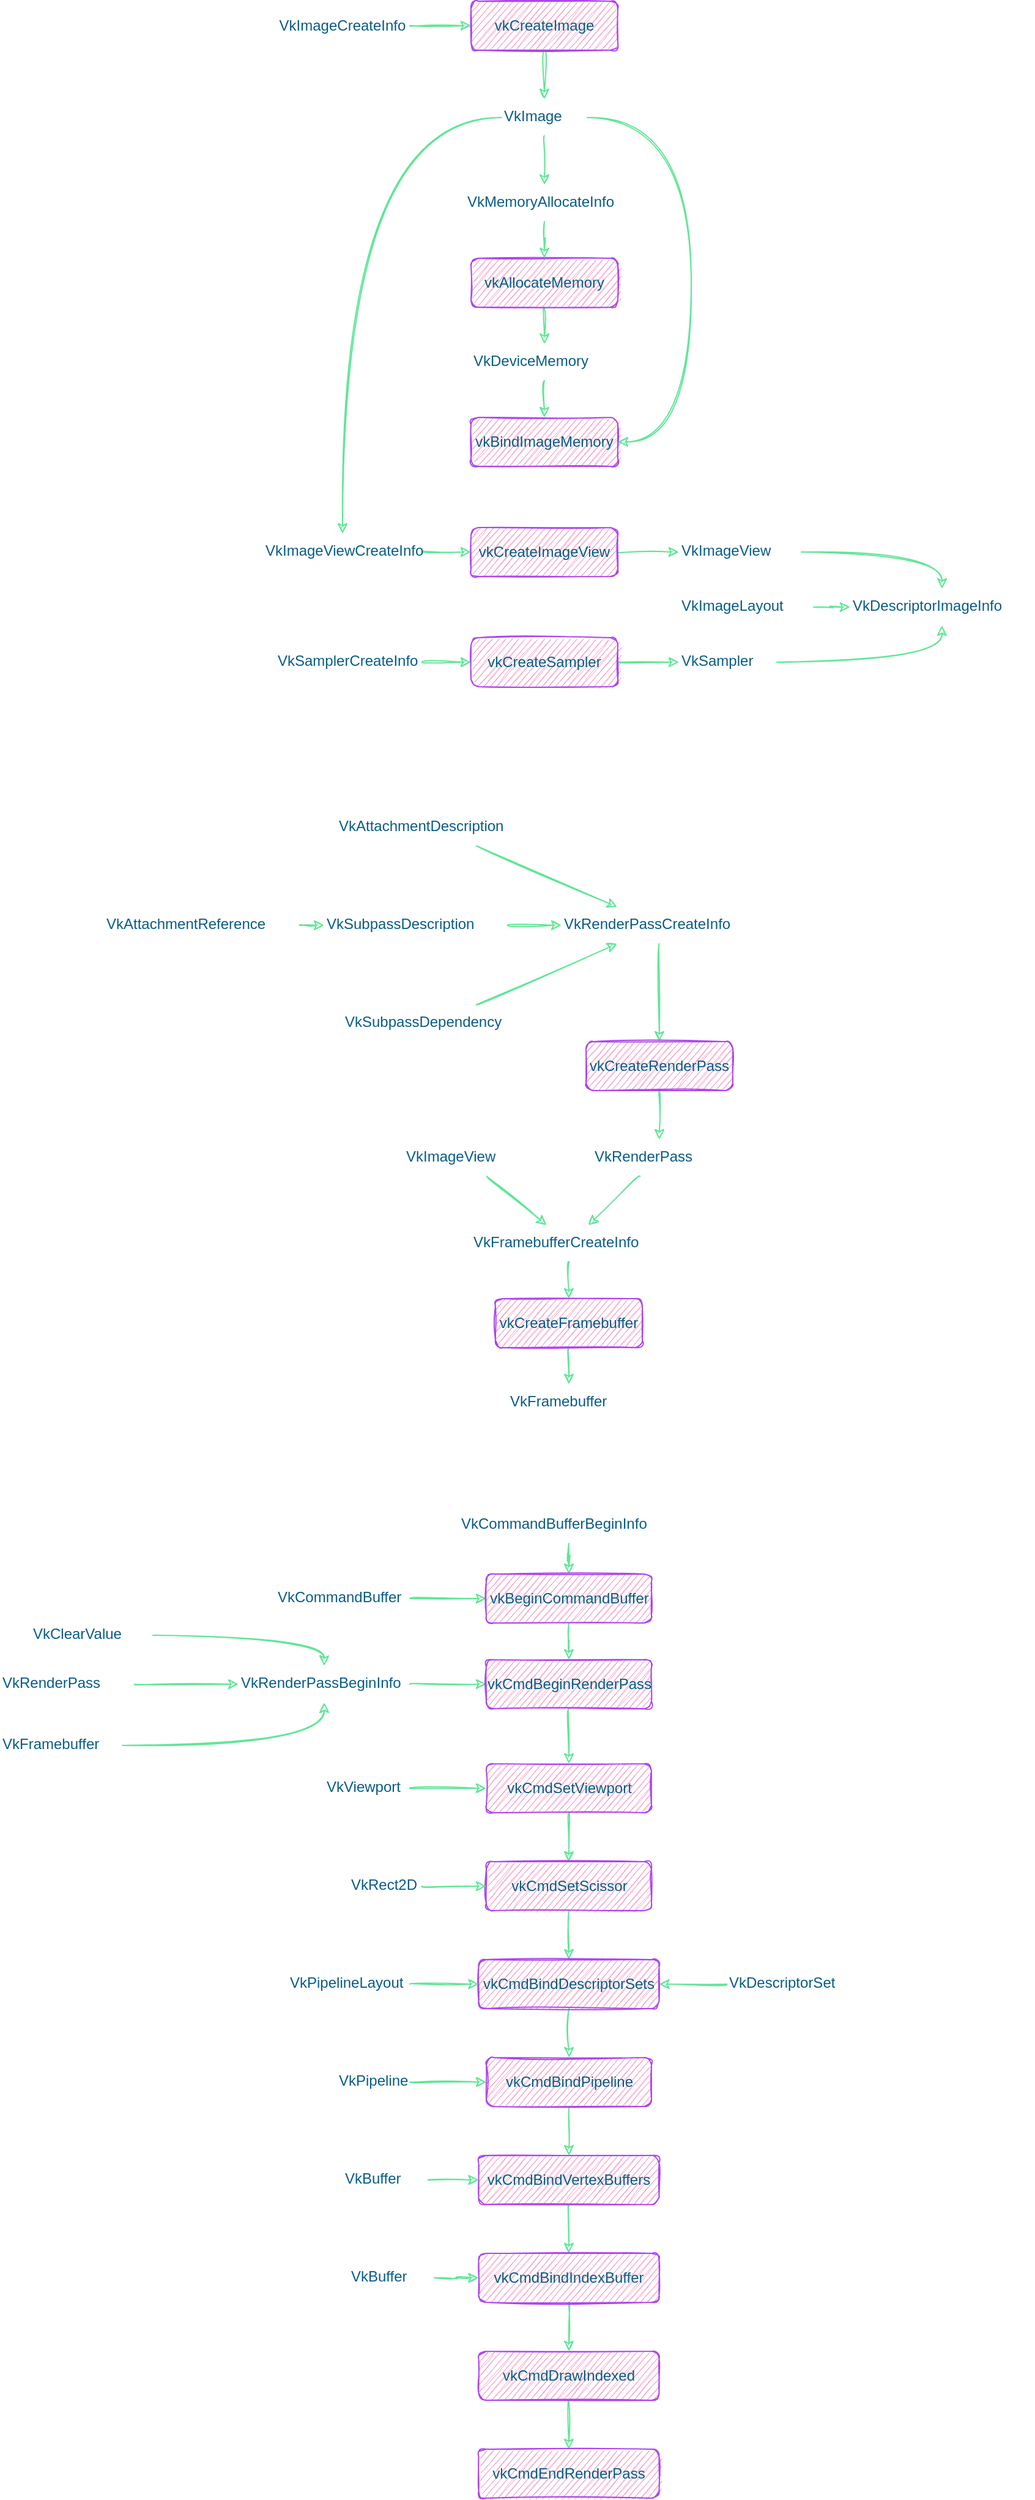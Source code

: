 <mxfile version="17.4.2" type="device"><diagram id="C5RBs43oDa-KdzZeNtuy" name="Page-1"><mxGraphModel dx="1640" dy="1669" grid="1" gridSize="10" guides="1" tooltips="1" connect="1" arrows="1" fold="1" page="1" pageScale="1" pageWidth="827" pageHeight="1169" math="0" shadow="0"><root><mxCell id="WIyWlLk6GJQsqaUBKTNV-0"/><mxCell id="WIyWlLk6GJQsqaUBKTNV-1" parent="WIyWlLk6GJQsqaUBKTNV-0"/><mxCell id="TEi-ad2uuRm-jpx_pzgh-16" style="edgeStyle=orthogonalEdgeStyle;rounded=1;orthogonalLoop=1;jettySize=auto;html=1;curved=1;sketch=1;strokeColor=#60E696;fontColor=#095C86;" edge="1" parent="WIyWlLk6GJQsqaUBKTNV-1" source="WIyWlLk6GJQsqaUBKTNV-3" target="TEi-ad2uuRm-jpx_pzgh-11"><mxGeometry relative="1" as="geometry"/></mxCell><mxCell id="WIyWlLk6GJQsqaUBKTNV-3" value="vkCreateImage" style="rounded=1;whiteSpace=wrap;html=1;fontSize=12;glass=0;strokeWidth=1;shadow=0;sketch=1;fillColor=#F694C1;strokeColor=#AF45ED;fontColor=#095C86;" parent="WIyWlLk6GJQsqaUBKTNV-1" vertex="1"><mxGeometry x="250" y="-80" width="120" height="40" as="geometry"/></mxCell><mxCell id="TEi-ad2uuRm-jpx_pzgh-7" style="rounded=1;orthogonalLoop=1;jettySize=auto;html=1;curved=1;sketch=1;strokeColor=#60E696;fontColor=#095C86;" edge="1" parent="WIyWlLk6GJQsqaUBKTNV-1" source="WIyWlLk6GJQsqaUBKTNV-7" target="TEi-ad2uuRm-jpx_pzgh-13"><mxGeometry relative="1" as="geometry"/></mxCell><mxCell id="WIyWlLk6GJQsqaUBKTNV-7" value="vkAllocateMemory" style="rounded=1;whiteSpace=wrap;html=1;fontSize=12;glass=0;strokeWidth=1;shadow=0;sketch=1;fillColor=#F694C1;strokeColor=#AF45ED;fontColor=#095C86;" parent="WIyWlLk6GJQsqaUBKTNV-1" vertex="1"><mxGeometry x="250" y="130" width="120" height="40" as="geometry"/></mxCell><mxCell id="TEi-ad2uuRm-jpx_pzgh-55" value="" style="edgeStyle=orthogonalEdgeStyle;curved=1;rounded=1;sketch=1;orthogonalLoop=1;jettySize=auto;html=1;fontColor=#095C86;strokeColor=#60E696;fillColor=#F694C1;" edge="1" parent="WIyWlLk6GJQsqaUBKTNV-1" source="WIyWlLk6GJQsqaUBKTNV-11" target="TEi-ad2uuRm-jpx_pzgh-54"><mxGeometry relative="1" as="geometry"/></mxCell><mxCell id="WIyWlLk6GJQsqaUBKTNV-11" value="vkCreateImageView" style="rounded=1;whiteSpace=wrap;html=1;fontSize=12;glass=0;strokeWidth=1;shadow=0;sketch=1;fillColor=#F694C1;strokeColor=#AF45ED;fontColor=#095C86;" parent="WIyWlLk6GJQsqaUBKTNV-1" vertex="1"><mxGeometry x="250" y="350" width="120" height="40" as="geometry"/></mxCell><mxCell id="WIyWlLk6GJQsqaUBKTNV-12" value="vkBindImageMemory" style="rounded=1;whiteSpace=wrap;html=1;fontSize=12;glass=0;strokeWidth=1;shadow=0;sketch=1;fillColor=#F694C1;strokeColor=#AF45ED;fontColor=#095C86;" parent="WIyWlLk6GJQsqaUBKTNV-1" vertex="1"><mxGeometry x="250" y="260" width="120" height="40" as="geometry"/></mxCell><mxCell id="TEi-ad2uuRm-jpx_pzgh-1" style="edgeStyle=orthogonalEdgeStyle;rounded=1;orthogonalLoop=1;jettySize=auto;html=1;curved=1;sketch=1;strokeColor=#60E696;fontColor=#095C86;" edge="1" parent="WIyWlLk6GJQsqaUBKTNV-1" source="TEi-ad2uuRm-jpx_pzgh-0" target="WIyWlLk6GJQsqaUBKTNV-3"><mxGeometry relative="1" as="geometry"><mxPoint x="220" y="-60" as="sourcePoint"/></mxGeometry></mxCell><mxCell id="TEi-ad2uuRm-jpx_pzgh-0" value="VkImageCreateInfo" style="text;html=1;strokeColor=none;fillColor=none;align=center;verticalAlign=middle;whiteSpace=wrap;rounded=1;sketch=1;fontColor=#095C86;" vertex="1" parent="WIyWlLk6GJQsqaUBKTNV-1"><mxGeometry x="90" y="-75" width="110" height="30" as="geometry"/></mxCell><mxCell id="TEi-ad2uuRm-jpx_pzgh-4" style="edgeStyle=orthogonalEdgeStyle;rounded=1;orthogonalLoop=1;jettySize=auto;html=1;curved=1;sketch=1;strokeColor=#60E696;fontColor=#095C86;" edge="1" parent="WIyWlLk6GJQsqaUBKTNV-1" source="TEi-ad2uuRm-jpx_pzgh-3" target="WIyWlLk6GJQsqaUBKTNV-7"><mxGeometry relative="1" as="geometry"/></mxCell><mxCell id="TEi-ad2uuRm-jpx_pzgh-3" value="VkMemoryAllocateInfo" style="text;whiteSpace=wrap;html=1;rounded=1;sketch=1;fontColor=#095C86;" vertex="1" parent="WIyWlLk6GJQsqaUBKTNV-1"><mxGeometry x="245" y="70" width="130" height="30" as="geometry"/></mxCell><mxCell id="TEi-ad2uuRm-jpx_pzgh-10" style="edgeStyle=orthogonalEdgeStyle;rounded=1;orthogonalLoop=1;jettySize=auto;html=1;curved=1;sketch=1;strokeColor=#60E696;fontColor=#095C86;" edge="1" parent="WIyWlLk6GJQsqaUBKTNV-1" source="TEi-ad2uuRm-jpx_pzgh-9" target="WIyWlLk6GJQsqaUBKTNV-11"><mxGeometry relative="1" as="geometry"/></mxCell><mxCell id="TEi-ad2uuRm-jpx_pzgh-9" value="VkImageViewCreateInfo" style="text;whiteSpace=wrap;html=1;rounded=1;sketch=1;fontColor=#095C86;" vertex="1" parent="WIyWlLk6GJQsqaUBKTNV-1"><mxGeometry x="80" y="355" width="130" height="30" as="geometry"/></mxCell><mxCell id="TEi-ad2uuRm-jpx_pzgh-18" style="edgeStyle=elbowEdgeStyle;rounded=1;orthogonalLoop=1;jettySize=auto;html=1;entryX=1;entryY=0.5;entryDx=0;entryDy=0;curved=1;sketch=1;strokeColor=#60E696;fontColor=#095C86;" edge="1" parent="WIyWlLk6GJQsqaUBKTNV-1" source="TEi-ad2uuRm-jpx_pzgh-11" target="WIyWlLk6GJQsqaUBKTNV-12"><mxGeometry relative="1" as="geometry"><Array as="points"><mxPoint x="430" y="150"/></Array></mxGeometry></mxCell><mxCell id="TEi-ad2uuRm-jpx_pzgh-49" style="edgeStyle=none;rounded=1;orthogonalLoop=1;jettySize=auto;html=1;curved=1;sketch=1;strokeColor=#60E696;fontColor=#095C86;" edge="1" parent="WIyWlLk6GJQsqaUBKTNV-1" source="TEi-ad2uuRm-jpx_pzgh-11" target="TEi-ad2uuRm-jpx_pzgh-3"><mxGeometry relative="1" as="geometry"/></mxCell><mxCell id="TEi-ad2uuRm-jpx_pzgh-51" style="rounded=1;sketch=1;orthogonalLoop=1;jettySize=auto;html=1;edgeStyle=orthogonalEdgeStyle;curved=1;strokeColor=#60E696;fontColor=#095C86;" edge="1" parent="WIyWlLk6GJQsqaUBKTNV-1" source="TEi-ad2uuRm-jpx_pzgh-11" target="TEi-ad2uuRm-jpx_pzgh-9"><mxGeometry relative="1" as="geometry"/></mxCell><mxCell id="TEi-ad2uuRm-jpx_pzgh-11" value="VkImage" style="text;whiteSpace=wrap;html=1;rounded=1;sketch=1;fontColor=#095C86;" vertex="1" parent="WIyWlLk6GJQsqaUBKTNV-1"><mxGeometry x="275" width="70" height="30" as="geometry"/></mxCell><mxCell id="TEi-ad2uuRm-jpx_pzgh-50" value="" style="edgeStyle=none;rounded=1;orthogonalLoop=1;jettySize=auto;html=1;curved=1;sketch=1;strokeColor=#60E696;fontColor=#095C86;" edge="1" parent="WIyWlLk6GJQsqaUBKTNV-1" source="TEi-ad2uuRm-jpx_pzgh-13" target="WIyWlLk6GJQsqaUBKTNV-12"><mxGeometry relative="1" as="geometry"/></mxCell><mxCell id="TEi-ad2uuRm-jpx_pzgh-13" value="VkDeviceMemory" style="text;whiteSpace=wrap;html=1;rounded=1;sketch=1;fontColor=#095C86;" vertex="1" parent="WIyWlLk6GJQsqaUBKTNV-1"><mxGeometry x="250" y="200" width="120" height="30" as="geometry"/></mxCell><mxCell id="TEi-ad2uuRm-jpx_pzgh-47" value="" style="edgeStyle=none;rounded=1;orthogonalLoop=1;jettySize=auto;html=1;curved=1;sketch=1;strokeColor=#60E696;fontColor=#095C86;" edge="1" parent="WIyWlLk6GJQsqaUBKTNV-1" source="TEi-ad2uuRm-jpx_pzgh-19" target="TEi-ad2uuRm-jpx_pzgh-46"><mxGeometry relative="1" as="geometry"/></mxCell><mxCell id="TEi-ad2uuRm-jpx_pzgh-19" value="vkCreateSampler" style="rounded=1;whiteSpace=wrap;html=1;fontSize=12;glass=0;strokeWidth=1;shadow=0;sketch=1;fillColor=#F694C1;strokeColor=#AF45ED;fontColor=#095C86;" vertex="1" parent="WIyWlLk6GJQsqaUBKTNV-1"><mxGeometry x="250" y="440" width="120" height="40" as="geometry"/></mxCell><mxCell id="TEi-ad2uuRm-jpx_pzgh-21" style="edgeStyle=orthogonalEdgeStyle;rounded=1;orthogonalLoop=1;jettySize=auto;html=1;curved=1;sketch=1;strokeColor=#60E696;fontColor=#095C86;" edge="1" parent="WIyWlLk6GJQsqaUBKTNV-1" source="TEi-ad2uuRm-jpx_pzgh-20" target="TEi-ad2uuRm-jpx_pzgh-19"><mxGeometry relative="1" as="geometry"/></mxCell><mxCell id="TEi-ad2uuRm-jpx_pzgh-20" value="VkSamplerCreateInfo" style="text;whiteSpace=wrap;html=1;rounded=1;sketch=1;fontColor=#095C86;" vertex="1" parent="WIyWlLk6GJQsqaUBKTNV-1"><mxGeometry x="90" y="445" width="120" height="30" as="geometry"/></mxCell><mxCell id="TEi-ad2uuRm-jpx_pzgh-29" style="rounded=1;orthogonalLoop=1;jettySize=auto;html=1;curved=1;sketch=1;strokeColor=#60E696;fontColor=#095C86;" edge="1" parent="WIyWlLk6GJQsqaUBKTNV-1" source="TEi-ad2uuRm-jpx_pzgh-23" target="TEi-ad2uuRm-jpx_pzgh-28"><mxGeometry relative="1" as="geometry"/></mxCell><mxCell id="TEi-ad2uuRm-jpx_pzgh-23" value="VkAttachmentDescription" style="text;whiteSpace=wrap;html=1;rounded=1;sketch=1;fontColor=#095C86;" vertex="1" parent="WIyWlLk6GJQsqaUBKTNV-1"><mxGeometry x="140" y="580" width="160" height="30" as="geometry"/></mxCell><mxCell id="TEi-ad2uuRm-jpx_pzgh-33" style="rounded=1;orthogonalLoop=1;jettySize=auto;html=1;curved=1;sketch=1;strokeColor=#60E696;fontColor=#095C86;" edge="1" parent="WIyWlLk6GJQsqaUBKTNV-1" source="TEi-ad2uuRm-jpx_pzgh-25" target="TEi-ad2uuRm-jpx_pzgh-26"><mxGeometry relative="1" as="geometry"/></mxCell><mxCell id="TEi-ad2uuRm-jpx_pzgh-25" value="VkAttachmentReference" style="text;whiteSpace=wrap;html=1;rounded=1;sketch=1;fontColor=#095C86;" vertex="1" parent="WIyWlLk6GJQsqaUBKTNV-1"><mxGeometry x="-50" y="660" width="160" height="30" as="geometry"/></mxCell><mxCell id="TEi-ad2uuRm-jpx_pzgh-30" style="rounded=1;orthogonalLoop=1;jettySize=auto;html=1;curved=1;sketch=1;strokeColor=#60E696;fontColor=#095C86;" edge="1" parent="WIyWlLk6GJQsqaUBKTNV-1" source="TEi-ad2uuRm-jpx_pzgh-26" target="TEi-ad2uuRm-jpx_pzgh-28"><mxGeometry relative="1" as="geometry"/></mxCell><mxCell id="TEi-ad2uuRm-jpx_pzgh-26" value="VkSubpassDescription" style="text;whiteSpace=wrap;html=1;rounded=1;sketch=1;fontColor=#095C86;" vertex="1" parent="WIyWlLk6GJQsqaUBKTNV-1"><mxGeometry x="130" y="660" width="150" height="30" as="geometry"/></mxCell><mxCell id="TEi-ad2uuRm-jpx_pzgh-27" value="VkSubpassDependency" style="text;whiteSpace=wrap;html=1;rounded=1;sketch=1;fontColor=#095C86;" vertex="1" parent="WIyWlLk6GJQsqaUBKTNV-1"><mxGeometry x="145" y="740" width="150" height="30" as="geometry"/></mxCell><mxCell id="TEi-ad2uuRm-jpx_pzgh-35" style="edgeStyle=none;rounded=1;orthogonalLoop=1;jettySize=auto;html=1;curved=1;sketch=1;strokeColor=#60E696;fontColor=#095C86;" edge="1" parent="WIyWlLk6GJQsqaUBKTNV-1" source="TEi-ad2uuRm-jpx_pzgh-28" target="TEi-ad2uuRm-jpx_pzgh-34"><mxGeometry relative="1" as="geometry"/></mxCell><mxCell id="TEi-ad2uuRm-jpx_pzgh-28" value="VkRenderPassCreateInfo" style="text;whiteSpace=wrap;html=1;rounded=1;sketch=1;fontColor=#095C86;" vertex="1" parent="WIyWlLk6GJQsqaUBKTNV-1"><mxGeometry x="324" y="660" width="160" height="30" as="geometry"/></mxCell><mxCell id="TEi-ad2uuRm-jpx_pzgh-32" style="rounded=1;orthogonalLoop=1;jettySize=auto;html=1;curved=1;sketch=1;strokeColor=#60E696;fontColor=#095C86;" edge="1" parent="WIyWlLk6GJQsqaUBKTNV-1" source="TEi-ad2uuRm-jpx_pzgh-27" target="TEi-ad2uuRm-jpx_pzgh-28"><mxGeometry relative="1" as="geometry"><mxPoint x="315.029" y="810" as="sourcePoint"/></mxGeometry></mxCell><mxCell id="TEi-ad2uuRm-jpx_pzgh-37" style="edgeStyle=none;rounded=1;orthogonalLoop=1;jettySize=auto;html=1;curved=1;sketch=1;strokeColor=#60E696;fontColor=#095C86;" edge="1" parent="WIyWlLk6GJQsqaUBKTNV-1" source="TEi-ad2uuRm-jpx_pzgh-34" target="TEi-ad2uuRm-jpx_pzgh-36"><mxGeometry relative="1" as="geometry"/></mxCell><mxCell id="TEi-ad2uuRm-jpx_pzgh-34" value="vkCreateRenderPass" style="rounded=1;whiteSpace=wrap;html=1;fontSize=12;glass=0;strokeWidth=1;shadow=0;sketch=1;fillColor=#F694C1;strokeColor=#AF45ED;fontColor=#095C86;" vertex="1" parent="WIyWlLk6GJQsqaUBKTNV-1"><mxGeometry x="344" y="770" width="120" height="40" as="geometry"/></mxCell><mxCell id="TEi-ad2uuRm-jpx_pzgh-41" style="edgeStyle=none;rounded=1;orthogonalLoop=1;jettySize=auto;html=1;curved=1;sketch=1;strokeColor=#60E696;fontColor=#095C86;" edge="1" parent="WIyWlLk6GJQsqaUBKTNV-1" source="TEi-ad2uuRm-jpx_pzgh-36" target="TEi-ad2uuRm-jpx_pzgh-39"><mxGeometry relative="1" as="geometry"/></mxCell><mxCell id="TEi-ad2uuRm-jpx_pzgh-36" value="VkRenderPass" style="text;whiteSpace=wrap;html=1;rounded=1;sketch=1;fontColor=#095C86;" vertex="1" parent="WIyWlLk6GJQsqaUBKTNV-1"><mxGeometry x="349" y="850" width="110" height="30" as="geometry"/></mxCell><mxCell id="TEi-ad2uuRm-jpx_pzgh-40" style="edgeStyle=none;rounded=1;orthogonalLoop=1;jettySize=auto;html=1;curved=1;sketch=1;strokeColor=#60E696;fontColor=#095C86;" edge="1" parent="WIyWlLk6GJQsqaUBKTNV-1" source="TEi-ad2uuRm-jpx_pzgh-38" target="TEi-ad2uuRm-jpx_pzgh-39"><mxGeometry relative="1" as="geometry"/></mxCell><mxCell id="TEi-ad2uuRm-jpx_pzgh-38" value="VkImageView" style="text;whiteSpace=wrap;html=1;rounded=1;sketch=1;fontColor=#095C86;" vertex="1" parent="WIyWlLk6GJQsqaUBKTNV-1"><mxGeometry x="195" y="850" width="100" height="30" as="geometry"/></mxCell><mxCell id="TEi-ad2uuRm-jpx_pzgh-43" style="edgeStyle=none;rounded=1;orthogonalLoop=1;jettySize=auto;html=1;curved=1;sketch=1;strokeColor=#60E696;fontColor=#095C86;" edge="1" parent="WIyWlLk6GJQsqaUBKTNV-1" source="TEi-ad2uuRm-jpx_pzgh-39" target="TEi-ad2uuRm-jpx_pzgh-42"><mxGeometry relative="1" as="geometry"/></mxCell><mxCell id="TEi-ad2uuRm-jpx_pzgh-39" value="VkFramebufferCreateInfo" style="text;whiteSpace=wrap;html=1;rounded=1;sketch=1;fontColor=#095C86;" vertex="1" parent="WIyWlLk6GJQsqaUBKTNV-1"><mxGeometry x="250" y="920" width="160" height="30" as="geometry"/></mxCell><mxCell id="TEi-ad2uuRm-jpx_pzgh-45" value="" style="edgeStyle=none;rounded=1;orthogonalLoop=1;jettySize=auto;html=1;curved=1;sketch=1;strokeColor=#60E696;fontColor=#095C86;" edge="1" parent="WIyWlLk6GJQsqaUBKTNV-1" source="TEi-ad2uuRm-jpx_pzgh-42" target="TEi-ad2uuRm-jpx_pzgh-44"><mxGeometry relative="1" as="geometry"/></mxCell><mxCell id="TEi-ad2uuRm-jpx_pzgh-42" value="vkCreateFramebuffer" style="rounded=1;whiteSpace=wrap;html=1;fontSize=12;glass=0;strokeWidth=1;shadow=0;sketch=1;fillColor=#F694C1;strokeColor=#AF45ED;fontColor=#095C86;" vertex="1" parent="WIyWlLk6GJQsqaUBKTNV-1"><mxGeometry x="270" y="980" width="120" height="40" as="geometry"/></mxCell><mxCell id="TEi-ad2uuRm-jpx_pzgh-44" value="VkFramebuffer" style="text;whiteSpace=wrap;html=1;rounded=1;sketch=1;fontColor=#095C86;" vertex="1" parent="WIyWlLk6GJQsqaUBKTNV-1"><mxGeometry x="280" y="1050" width="100" height="30" as="geometry"/></mxCell><mxCell id="TEi-ad2uuRm-jpx_pzgh-56" style="edgeStyle=orthogonalEdgeStyle;curved=1;rounded=1;sketch=1;orthogonalLoop=1;jettySize=auto;html=1;fontColor=#095C86;strokeColor=#60E696;fillColor=#F694C1;" edge="1" parent="WIyWlLk6GJQsqaUBKTNV-1" source="TEi-ad2uuRm-jpx_pzgh-46" target="TEi-ad2uuRm-jpx_pzgh-53"><mxGeometry relative="1" as="geometry"/></mxCell><mxCell id="TEi-ad2uuRm-jpx_pzgh-46" value="VkSampler" style="text;whiteSpace=wrap;html=1;rounded=1;sketch=1;fontColor=#095C86;" vertex="1" parent="WIyWlLk6GJQsqaUBKTNV-1"><mxGeometry x="420" y="445" width="80" height="30" as="geometry"/></mxCell><mxCell id="TEi-ad2uuRm-jpx_pzgh-53" value="VkDescriptorImageInfo" style="text;whiteSpace=wrap;html=1;fontColor=#095C86;" vertex="1" parent="WIyWlLk6GJQsqaUBKTNV-1"><mxGeometry x="560" y="400" width="150" height="30" as="geometry"/></mxCell><mxCell id="TEi-ad2uuRm-jpx_pzgh-57" style="edgeStyle=orthogonalEdgeStyle;curved=1;rounded=1;sketch=1;orthogonalLoop=1;jettySize=auto;html=1;fontColor=#095C86;strokeColor=#60E696;fillColor=#F694C1;" edge="1" parent="WIyWlLk6GJQsqaUBKTNV-1" source="TEi-ad2uuRm-jpx_pzgh-54" target="TEi-ad2uuRm-jpx_pzgh-53"><mxGeometry relative="1" as="geometry"/></mxCell><mxCell id="TEi-ad2uuRm-jpx_pzgh-54" value="VkImageView" style="text;whiteSpace=wrap;html=1;fontColor=#095C86;" vertex="1" parent="WIyWlLk6GJQsqaUBKTNV-1"><mxGeometry x="420" y="355" width="100" height="30" as="geometry"/></mxCell><mxCell id="TEi-ad2uuRm-jpx_pzgh-59" style="edgeStyle=orthogonalEdgeStyle;curved=1;rounded=1;sketch=1;orthogonalLoop=1;jettySize=auto;html=1;fontColor=#095C86;strokeColor=#60E696;fillColor=#F694C1;" edge="1" parent="WIyWlLk6GJQsqaUBKTNV-1" source="TEi-ad2uuRm-jpx_pzgh-58" target="TEi-ad2uuRm-jpx_pzgh-53"><mxGeometry relative="1" as="geometry"/></mxCell><mxCell id="TEi-ad2uuRm-jpx_pzgh-58" value="VkImageLayout" style="text;whiteSpace=wrap;html=1;fontColor=#095C86;" vertex="1" parent="WIyWlLk6GJQsqaUBKTNV-1"><mxGeometry x="420" y="400" width="110" height="30" as="geometry"/></mxCell><mxCell id="TEi-ad2uuRm-jpx_pzgh-64" value="" style="edgeStyle=orthogonalEdgeStyle;curved=1;rounded=1;sketch=1;orthogonalLoop=1;jettySize=auto;html=1;fontColor=#095C86;strokeColor=#60E696;fillColor=#F694C1;" edge="1" parent="WIyWlLk6GJQsqaUBKTNV-1" source="TEi-ad2uuRm-jpx_pzgh-60" target="TEi-ad2uuRm-jpx_pzgh-76"><mxGeometry relative="1" as="geometry"><mxPoint x="330" y="1210" as="targetPoint"/></mxGeometry></mxCell><mxCell id="TEi-ad2uuRm-jpx_pzgh-60" value="VkCommandBufferBeginInfo" style="text;whiteSpace=wrap;html=1;fontColor=#095C86;" vertex="1" parent="WIyWlLk6GJQsqaUBKTNV-1"><mxGeometry x="240" y="1150" width="180" height="30" as="geometry"/></mxCell><mxCell id="TEi-ad2uuRm-jpx_pzgh-63" value="" style="edgeStyle=orthogonalEdgeStyle;curved=1;rounded=1;sketch=1;orthogonalLoop=1;jettySize=auto;html=1;fontColor=#095C86;strokeColor=#60E696;fillColor=#F694C1;" edge="1" parent="WIyWlLk6GJQsqaUBKTNV-1" source="TEi-ad2uuRm-jpx_pzgh-61" target="TEi-ad2uuRm-jpx_pzgh-76"><mxGeometry relative="1" as="geometry"><mxPoint x="250" y="1225" as="targetPoint"/></mxGeometry></mxCell><mxCell id="TEi-ad2uuRm-jpx_pzgh-61" value="VkCommandBuffer" style="text;whiteSpace=wrap;html=1;fontColor=#095C86;" vertex="1" parent="WIyWlLk6GJQsqaUBKTNV-1"><mxGeometry x="90" y="1210" width="110" height="30" as="geometry"/></mxCell><mxCell id="TEi-ad2uuRm-jpx_pzgh-74" value="" style="edgeStyle=orthogonalEdgeStyle;curved=1;rounded=1;sketch=1;orthogonalLoop=1;jettySize=auto;html=1;fontColor=#095C86;strokeColor=#60E696;fillColor=#F694C1;" edge="1" parent="WIyWlLk6GJQsqaUBKTNV-1" source="TEi-ad2uuRm-jpx_pzgh-76" target="TEi-ad2uuRm-jpx_pzgh-77"><mxGeometry relative="1" as="geometry"><mxPoint x="330" y="1240" as="sourcePoint"/><mxPoint x="334" y="1280" as="targetPoint"/></mxGeometry></mxCell><mxCell id="TEi-ad2uuRm-jpx_pzgh-73" value="" style="edgeStyle=orthogonalEdgeStyle;curved=1;rounded=1;sketch=1;orthogonalLoop=1;jettySize=auto;html=1;fontColor=#095C86;strokeColor=#60E696;fillColor=#F694C1;" edge="1" parent="WIyWlLk6GJQsqaUBKTNV-1" source="TEi-ad2uuRm-jpx_pzgh-65" target="TEi-ad2uuRm-jpx_pzgh-77"><mxGeometry relative="1" as="geometry"><mxPoint x="254" y="1295" as="targetPoint"/></mxGeometry></mxCell><mxCell id="TEi-ad2uuRm-jpx_pzgh-65" value="VkRenderPassBeginInfo" style="text;whiteSpace=wrap;html=1;fontColor=#095C86;" vertex="1" parent="WIyWlLk6GJQsqaUBKTNV-1"><mxGeometry x="60" y="1280" width="140" height="30" as="geometry"/></mxCell><mxCell id="TEi-ad2uuRm-jpx_pzgh-67" style="edgeStyle=orthogonalEdgeStyle;curved=1;rounded=1;sketch=1;orthogonalLoop=1;jettySize=auto;html=1;fontColor=#095C86;strokeColor=#60E696;fillColor=#F694C1;entryX=0.5;entryY=0;entryDx=0;entryDy=0;" edge="1" parent="WIyWlLk6GJQsqaUBKTNV-1" source="TEi-ad2uuRm-jpx_pzgh-66" target="TEi-ad2uuRm-jpx_pzgh-65"><mxGeometry relative="1" as="geometry"/></mxCell><mxCell id="TEi-ad2uuRm-jpx_pzgh-66" value="VkClearValue" style="text;whiteSpace=wrap;html=1;fontColor=#095C86;" vertex="1" parent="WIyWlLk6GJQsqaUBKTNV-1"><mxGeometry x="-110" y="1240" width="100" height="30" as="geometry"/></mxCell><mxCell id="TEi-ad2uuRm-jpx_pzgh-69" style="edgeStyle=orthogonalEdgeStyle;curved=1;rounded=1;sketch=1;orthogonalLoop=1;jettySize=auto;html=1;fontColor=#095C86;strokeColor=#60E696;fillColor=#F694C1;" edge="1" parent="WIyWlLk6GJQsqaUBKTNV-1" source="TEi-ad2uuRm-jpx_pzgh-68" target="TEi-ad2uuRm-jpx_pzgh-65"><mxGeometry relative="1" as="geometry"/></mxCell><mxCell id="TEi-ad2uuRm-jpx_pzgh-68" value="VkRenderPass" style="text;whiteSpace=wrap;html=1;fontColor=#095C86;" vertex="1" parent="WIyWlLk6GJQsqaUBKTNV-1"><mxGeometry x="-135" y="1280" width="110" height="30" as="geometry"/></mxCell><mxCell id="TEi-ad2uuRm-jpx_pzgh-71" style="edgeStyle=orthogonalEdgeStyle;curved=1;rounded=1;sketch=1;orthogonalLoop=1;jettySize=auto;html=1;fontColor=#095C86;strokeColor=#60E696;fillColor=#F694C1;" edge="1" parent="WIyWlLk6GJQsqaUBKTNV-1" source="TEi-ad2uuRm-jpx_pzgh-70" target="TEi-ad2uuRm-jpx_pzgh-65"><mxGeometry relative="1" as="geometry"/></mxCell><mxCell id="TEi-ad2uuRm-jpx_pzgh-70" value="VkFramebuffer" style="text;whiteSpace=wrap;html=1;fontColor=#095C86;" vertex="1" parent="WIyWlLk6GJQsqaUBKTNV-1"><mxGeometry x="-135" y="1330" width="100" height="30" as="geometry"/></mxCell><mxCell id="TEi-ad2uuRm-jpx_pzgh-76" value="&lt;span style=&quot;text-align: left&quot;&gt;vkBeginCommandBuffer&lt;/span&gt;" style="rounded=1;whiteSpace=wrap;html=1;fontSize=12;glass=0;strokeWidth=1;shadow=0;sketch=1;fillColor=#F694C1;strokeColor=#AF45ED;fontColor=#095C86;" vertex="1" parent="WIyWlLk6GJQsqaUBKTNV-1"><mxGeometry x="262.5" y="1205" width="135" height="40" as="geometry"/></mxCell><mxCell id="TEi-ad2uuRm-jpx_pzgh-79" value="" style="edgeStyle=orthogonalEdgeStyle;curved=1;rounded=1;sketch=1;orthogonalLoop=1;jettySize=auto;html=1;fontColor=#095C86;strokeColor=#60E696;fillColor=#F694C1;" edge="1" parent="WIyWlLk6GJQsqaUBKTNV-1" source="TEi-ad2uuRm-jpx_pzgh-77" target="TEi-ad2uuRm-jpx_pzgh-78"><mxGeometry relative="1" as="geometry"/></mxCell><mxCell id="TEi-ad2uuRm-jpx_pzgh-77" value="&lt;span style=&quot;text-align: left&quot;&gt;vkCmdBeginRenderPass&lt;/span&gt;" style="rounded=1;whiteSpace=wrap;html=1;fontSize=12;glass=0;strokeWidth=1;shadow=0;sketch=1;fillColor=#F694C1;strokeColor=#AF45ED;fontColor=#095C86;" vertex="1" parent="WIyWlLk6GJQsqaUBKTNV-1"><mxGeometry x="262.5" y="1275" width="135" height="40" as="geometry"/></mxCell><mxCell id="TEi-ad2uuRm-jpx_pzgh-86" value="" style="edgeStyle=orthogonalEdgeStyle;curved=1;rounded=1;sketch=1;orthogonalLoop=1;jettySize=auto;html=1;fontColor=#095C86;strokeColor=#60E696;fillColor=#F694C1;" edge="1" parent="WIyWlLk6GJQsqaUBKTNV-1" source="TEi-ad2uuRm-jpx_pzgh-78" target="TEi-ad2uuRm-jpx_pzgh-83"><mxGeometry relative="1" as="geometry"/></mxCell><mxCell id="TEi-ad2uuRm-jpx_pzgh-78" value="&lt;span style=&quot;text-align: left&quot;&gt;vkCmdSetViewport&lt;/span&gt;" style="rounded=1;whiteSpace=wrap;html=1;fontSize=12;glass=0;strokeWidth=1;shadow=0;sketch=1;fillColor=#F694C1;strokeColor=#AF45ED;fontColor=#095C86;" vertex="1" parent="WIyWlLk6GJQsqaUBKTNV-1"><mxGeometry x="262.5" y="1360" width="135" height="40" as="geometry"/></mxCell><mxCell id="TEi-ad2uuRm-jpx_pzgh-81" value="" style="edgeStyle=orthogonalEdgeStyle;curved=1;rounded=1;sketch=1;orthogonalLoop=1;jettySize=auto;html=1;fontColor=#095C86;strokeColor=#60E696;fillColor=#F694C1;" edge="1" parent="WIyWlLk6GJQsqaUBKTNV-1" source="TEi-ad2uuRm-jpx_pzgh-80" target="TEi-ad2uuRm-jpx_pzgh-78"><mxGeometry relative="1" as="geometry"/></mxCell><mxCell id="TEi-ad2uuRm-jpx_pzgh-80" value="VkViewport" style="text;whiteSpace=wrap;html=1;fontColor=#095C86;" vertex="1" parent="WIyWlLk6GJQsqaUBKTNV-1"><mxGeometry x="130" y="1365" width="70" height="30" as="geometry"/></mxCell><mxCell id="TEi-ad2uuRm-jpx_pzgh-90" value="" style="edgeStyle=orthogonalEdgeStyle;curved=1;rounded=1;sketch=1;orthogonalLoop=1;jettySize=auto;html=1;fontColor=#095C86;strokeColor=#60E696;fillColor=#F694C1;" edge="1" parent="WIyWlLk6GJQsqaUBKTNV-1" source="TEi-ad2uuRm-jpx_pzgh-83" target="TEi-ad2uuRm-jpx_pzgh-87"><mxGeometry relative="1" as="geometry"/></mxCell><mxCell id="TEi-ad2uuRm-jpx_pzgh-83" value="&lt;div style=&quot;text-align: left&quot;&gt;&lt;span&gt;vkCmdSetScissor&lt;/span&gt;&lt;/div&gt;" style="rounded=1;whiteSpace=wrap;html=1;fontSize=12;glass=0;strokeWidth=1;shadow=0;sketch=1;fillColor=#F694C1;strokeColor=#AF45ED;fontColor=#095C86;" vertex="1" parent="WIyWlLk6GJQsqaUBKTNV-1"><mxGeometry x="262.5" y="1440" width="135" height="40" as="geometry"/></mxCell><mxCell id="TEi-ad2uuRm-jpx_pzgh-85" value="" style="edgeStyle=orthogonalEdgeStyle;curved=1;rounded=1;sketch=1;orthogonalLoop=1;jettySize=auto;html=1;fontColor=#095C86;strokeColor=#60E696;fillColor=#F694C1;" edge="1" parent="WIyWlLk6GJQsqaUBKTNV-1" source="TEi-ad2uuRm-jpx_pzgh-84" target="TEi-ad2uuRm-jpx_pzgh-83"><mxGeometry relative="1" as="geometry"/></mxCell><mxCell id="TEi-ad2uuRm-jpx_pzgh-84" value="VkRect2D" style="text;whiteSpace=wrap;html=1;fontColor=#095C86;" vertex="1" parent="WIyWlLk6GJQsqaUBKTNV-1"><mxGeometry x="150" y="1445" width="60" height="30" as="geometry"/></mxCell><mxCell id="TEi-ad2uuRm-jpx_pzgh-91" value="" style="edgeStyle=orthogonalEdgeStyle;curved=1;rounded=1;sketch=1;orthogonalLoop=1;jettySize=auto;html=1;fontColor=#095C86;strokeColor=#60E696;fillColor=#F694C1;" edge="1" parent="WIyWlLk6GJQsqaUBKTNV-1" source="TEi-ad2uuRm-jpx_pzgh-87" target="TEi-ad2uuRm-jpx_pzgh-89"><mxGeometry relative="1" as="geometry"/></mxCell><mxCell id="TEi-ad2uuRm-jpx_pzgh-87" value="&lt;div style=&quot;text-align: left&quot;&gt;vkCmdBindDescriptorSets&lt;br&gt;&lt;/div&gt;" style="rounded=1;whiteSpace=wrap;html=1;fontSize=12;glass=0;strokeWidth=1;shadow=0;sketch=1;fillColor=#F694C1;strokeColor=#AF45ED;fontColor=#095C86;" vertex="1" parent="WIyWlLk6GJQsqaUBKTNV-1"><mxGeometry x="256.25" y="1520" width="147.5" height="40" as="geometry"/></mxCell><mxCell id="TEi-ad2uuRm-jpx_pzgh-105" value="" style="edgeStyle=orthogonalEdgeStyle;curved=1;rounded=1;sketch=1;orthogonalLoop=1;jettySize=auto;html=1;fontColor=#095C86;strokeColor=#60E696;fillColor=#F694C1;" edge="1" parent="WIyWlLk6GJQsqaUBKTNV-1" source="TEi-ad2uuRm-jpx_pzgh-89" target="TEi-ad2uuRm-jpx_pzgh-98"><mxGeometry relative="1" as="geometry"/></mxCell><mxCell id="TEi-ad2uuRm-jpx_pzgh-89" value="&lt;div style=&quot;text-align: left&quot;&gt;vkCmdBindPipeline&lt;br&gt;&lt;/div&gt;" style="rounded=1;whiteSpace=wrap;html=1;fontSize=12;glass=0;strokeWidth=1;shadow=0;sketch=1;fillColor=#F694C1;strokeColor=#AF45ED;fontColor=#095C86;" vertex="1" parent="WIyWlLk6GJQsqaUBKTNV-1"><mxGeometry x="262.5" y="1600" width="135" height="40" as="geometry"/></mxCell><mxCell id="TEi-ad2uuRm-jpx_pzgh-93" value="" style="edgeStyle=orthogonalEdgeStyle;curved=1;rounded=1;sketch=1;orthogonalLoop=1;jettySize=auto;html=1;fontColor=#095C86;strokeColor=#60E696;fillColor=#F694C1;" edge="1" parent="WIyWlLk6GJQsqaUBKTNV-1" source="TEi-ad2uuRm-jpx_pzgh-92" target="TEi-ad2uuRm-jpx_pzgh-87"><mxGeometry relative="1" as="geometry"/></mxCell><mxCell id="TEi-ad2uuRm-jpx_pzgh-92" value="VkPipelineLayout" style="text;whiteSpace=wrap;html=1;fontColor=#095C86;" vertex="1" parent="WIyWlLk6GJQsqaUBKTNV-1"><mxGeometry x="100" y="1525" width="100" height="30" as="geometry"/></mxCell><mxCell id="TEi-ad2uuRm-jpx_pzgh-95" value="" style="edgeStyle=orthogonalEdgeStyle;curved=1;rounded=1;sketch=1;orthogonalLoop=1;jettySize=auto;html=1;fontColor=#095C86;strokeColor=#60E696;fillColor=#F694C1;" edge="1" parent="WIyWlLk6GJQsqaUBKTNV-1" source="TEi-ad2uuRm-jpx_pzgh-94" target="TEi-ad2uuRm-jpx_pzgh-87"><mxGeometry relative="1" as="geometry"/></mxCell><mxCell id="TEi-ad2uuRm-jpx_pzgh-94" value="VkDescriptorSet" style="text;whiteSpace=wrap;html=1;fontColor=#095C86;" vertex="1" parent="WIyWlLk6GJQsqaUBKTNV-1"><mxGeometry x="459" y="1525" width="110" height="30" as="geometry"/></mxCell><mxCell id="TEi-ad2uuRm-jpx_pzgh-97" value="" style="edgeStyle=orthogonalEdgeStyle;curved=1;rounded=1;sketch=1;orthogonalLoop=1;jettySize=auto;html=1;fontColor=#095C86;strokeColor=#60E696;fillColor=#F694C1;" edge="1" parent="WIyWlLk6GJQsqaUBKTNV-1" source="TEi-ad2uuRm-jpx_pzgh-96" target="TEi-ad2uuRm-jpx_pzgh-89"><mxGeometry relative="1" as="geometry"/></mxCell><mxCell id="TEi-ad2uuRm-jpx_pzgh-96" value="VkPipeline" style="text;whiteSpace=wrap;html=1;fontColor=#095C86;" vertex="1" parent="WIyWlLk6GJQsqaUBKTNV-1"><mxGeometry x="140" y="1605" width="60" height="30" as="geometry"/></mxCell><mxCell id="TEi-ad2uuRm-jpx_pzgh-106" value="" style="edgeStyle=orthogonalEdgeStyle;curved=1;rounded=1;sketch=1;orthogonalLoop=1;jettySize=auto;html=1;fontColor=#095C86;strokeColor=#60E696;fillColor=#F694C1;" edge="1" parent="WIyWlLk6GJQsqaUBKTNV-1" source="TEi-ad2uuRm-jpx_pzgh-98" target="TEi-ad2uuRm-jpx_pzgh-99"><mxGeometry relative="1" as="geometry"/></mxCell><mxCell id="TEi-ad2uuRm-jpx_pzgh-98" value="&lt;div style=&quot;text-align: left&quot;&gt;vkCmdBindVertexBuffers&lt;br&gt;&lt;/div&gt;" style="rounded=1;whiteSpace=wrap;html=1;fontSize=12;glass=0;strokeWidth=1;shadow=0;sketch=1;fillColor=#F694C1;strokeColor=#AF45ED;fontColor=#095C86;" vertex="1" parent="WIyWlLk6GJQsqaUBKTNV-1"><mxGeometry x="256.25" y="1680" width="147.5" height="40" as="geometry"/></mxCell><mxCell id="TEi-ad2uuRm-jpx_pzgh-107" value="" style="edgeStyle=orthogonalEdgeStyle;curved=1;rounded=1;sketch=1;orthogonalLoop=1;jettySize=auto;html=1;fontColor=#095C86;strokeColor=#60E696;fillColor=#F694C1;" edge="1" parent="WIyWlLk6GJQsqaUBKTNV-1" source="TEi-ad2uuRm-jpx_pzgh-99" target="TEi-ad2uuRm-jpx_pzgh-100"><mxGeometry relative="1" as="geometry"/></mxCell><mxCell id="TEi-ad2uuRm-jpx_pzgh-99" value="&lt;div style=&quot;text-align: left&quot;&gt;vkCmdBindIndexBuffer&lt;br&gt;&lt;/div&gt;" style="rounded=1;whiteSpace=wrap;html=1;fontSize=12;glass=0;strokeWidth=1;shadow=0;sketch=1;fillColor=#F694C1;strokeColor=#AF45ED;fontColor=#095C86;" vertex="1" parent="WIyWlLk6GJQsqaUBKTNV-1"><mxGeometry x="256.25" y="1760" width="147.5" height="40" as="geometry"/></mxCell><mxCell id="TEi-ad2uuRm-jpx_pzgh-109" value="" style="edgeStyle=orthogonalEdgeStyle;curved=1;rounded=1;sketch=1;orthogonalLoop=1;jettySize=auto;html=1;fontColor=#095C86;strokeColor=#60E696;fillColor=#F694C1;" edge="1" parent="WIyWlLk6GJQsqaUBKTNV-1" source="TEi-ad2uuRm-jpx_pzgh-100" target="TEi-ad2uuRm-jpx_pzgh-108"><mxGeometry relative="1" as="geometry"/></mxCell><mxCell id="TEi-ad2uuRm-jpx_pzgh-100" value="&lt;div style=&quot;text-align: left&quot;&gt;vkCmdDrawIndexed&lt;br&gt;&lt;/div&gt;" style="rounded=1;whiteSpace=wrap;html=1;fontSize=12;glass=0;strokeWidth=1;shadow=0;sketch=1;fillColor=#F694C1;strokeColor=#AF45ED;fontColor=#095C86;" vertex="1" parent="WIyWlLk6GJQsqaUBKTNV-1"><mxGeometry x="256.25" y="1840" width="147.5" height="40" as="geometry"/></mxCell><mxCell id="TEi-ad2uuRm-jpx_pzgh-102" value="" style="edgeStyle=orthogonalEdgeStyle;curved=1;rounded=1;sketch=1;orthogonalLoop=1;jettySize=auto;html=1;fontColor=#095C86;strokeColor=#60E696;fillColor=#F694C1;" edge="1" parent="WIyWlLk6GJQsqaUBKTNV-1" source="TEi-ad2uuRm-jpx_pzgh-101" target="TEi-ad2uuRm-jpx_pzgh-98"><mxGeometry relative="1" as="geometry"/></mxCell><mxCell id="TEi-ad2uuRm-jpx_pzgh-101" value="VkBuffer" style="text;whiteSpace=wrap;html=1;fontColor=#095C86;" vertex="1" parent="WIyWlLk6GJQsqaUBKTNV-1"><mxGeometry x="145" y="1685" width="70" height="30" as="geometry"/></mxCell><mxCell id="TEi-ad2uuRm-jpx_pzgh-104" value="" style="edgeStyle=orthogonalEdgeStyle;curved=1;rounded=1;sketch=1;orthogonalLoop=1;jettySize=auto;html=1;fontColor=#095C86;strokeColor=#60E696;fillColor=#F694C1;" edge="1" parent="WIyWlLk6GJQsqaUBKTNV-1" source="TEi-ad2uuRm-jpx_pzgh-103" target="TEi-ad2uuRm-jpx_pzgh-99"><mxGeometry relative="1" as="geometry"/></mxCell><mxCell id="TEi-ad2uuRm-jpx_pzgh-103" value="VkBuffer" style="text;whiteSpace=wrap;html=1;fontColor=#095C86;" vertex="1" parent="WIyWlLk6GJQsqaUBKTNV-1"><mxGeometry x="150" y="1765" width="70" height="30" as="geometry"/></mxCell><mxCell id="TEi-ad2uuRm-jpx_pzgh-108" value="&lt;div style=&quot;text-align: left&quot;&gt;vkCmdEndRenderPass&lt;br&gt;&lt;/div&gt;" style="rounded=1;whiteSpace=wrap;html=1;fontSize=12;glass=0;strokeWidth=1;shadow=0;sketch=1;fillColor=#F694C1;strokeColor=#AF45ED;fontColor=#095C86;" vertex="1" parent="WIyWlLk6GJQsqaUBKTNV-1"><mxGeometry x="256.25" y="1920" width="147.5" height="40" as="geometry"/></mxCell></root></mxGraphModel></diagram></mxfile>